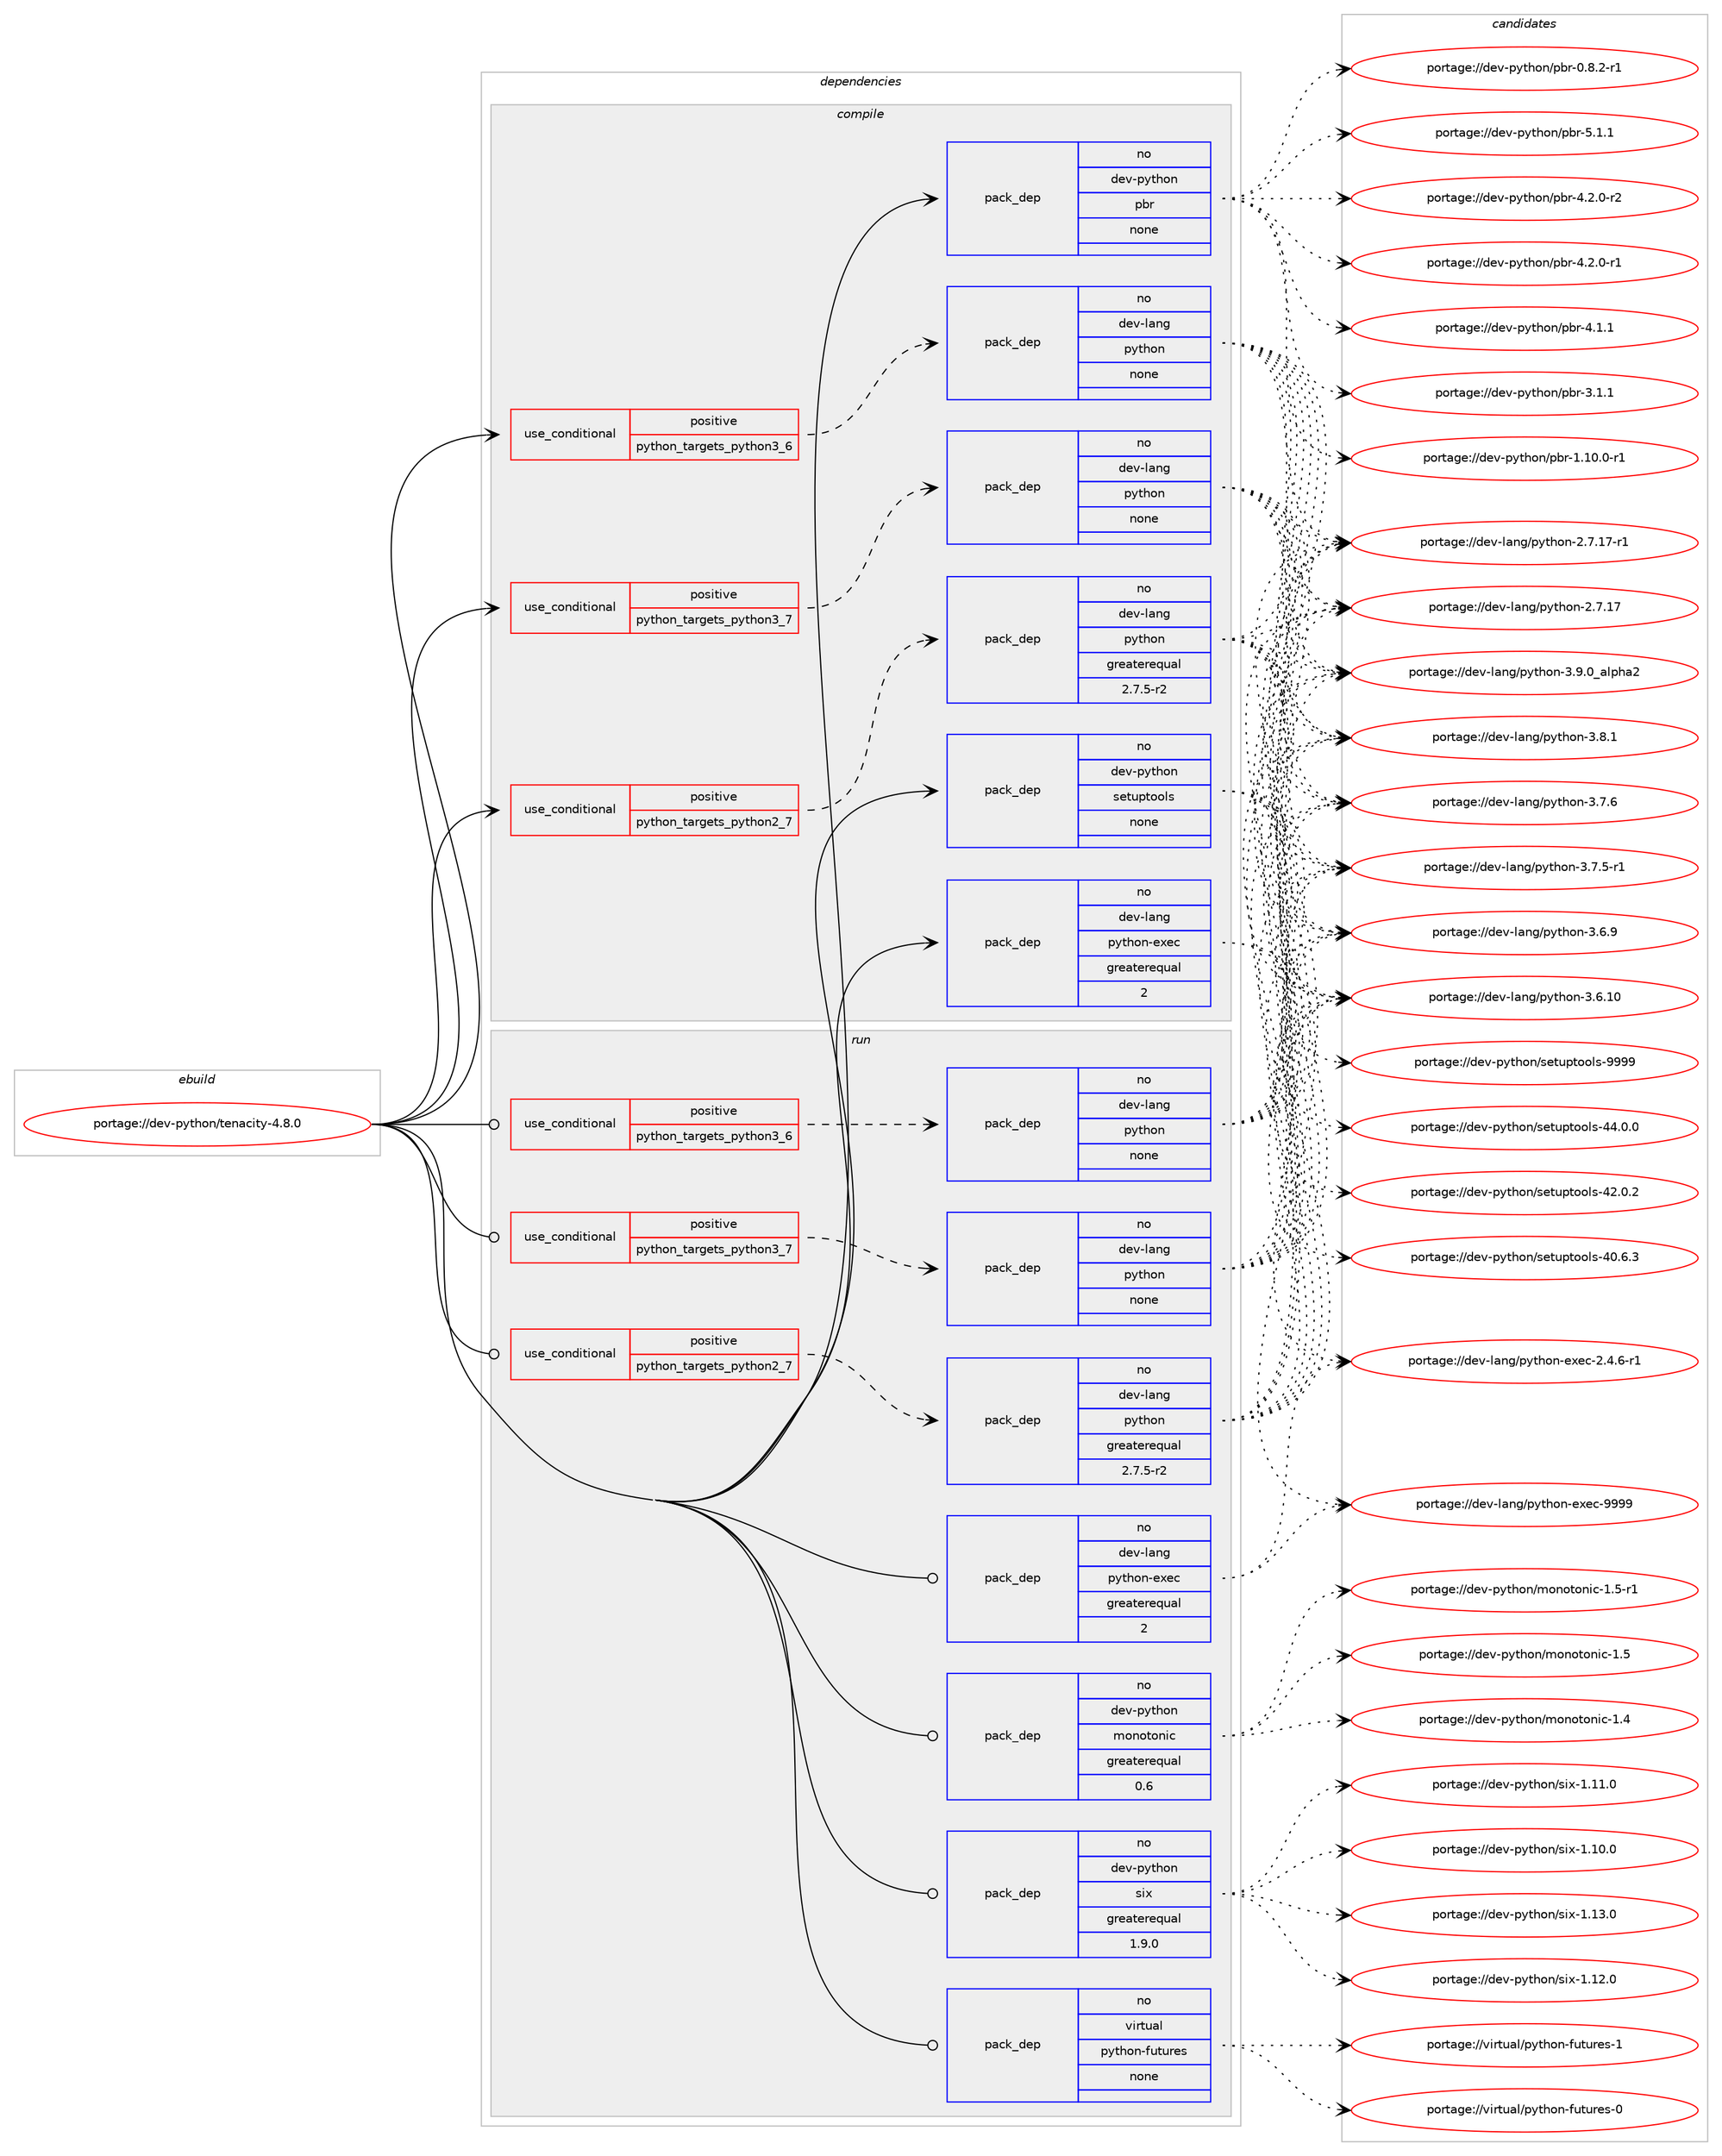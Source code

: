 digraph prolog {

# *************
# Graph options
# *************

newrank=true;
concentrate=true;
compound=true;
graph [rankdir=LR,fontname=Helvetica,fontsize=10,ranksep=1.5];#, ranksep=2.5, nodesep=0.2];
edge  [arrowhead=vee];
node  [fontname=Helvetica,fontsize=10];

# **********
# The ebuild
# **********

subgraph cluster_leftcol {
color=gray;
rank=same;
label=<<i>ebuild</i>>;
id [label="portage://dev-python/tenacity-4.8.0", color=red, width=4, href="../dev-python/tenacity-4.8.0.svg"];
}

# ****************
# The dependencies
# ****************

subgraph cluster_midcol {
color=gray;
label=<<i>dependencies</i>>;
subgraph cluster_compile {
fillcolor="#eeeeee";
style=filled;
label=<<i>compile</i>>;
subgraph cond104906 {
dependency422377 [label=<<TABLE BORDER="0" CELLBORDER="1" CELLSPACING="0" CELLPADDING="4"><TR><TD ROWSPAN="3" CELLPADDING="10">use_conditional</TD></TR><TR><TD>positive</TD></TR><TR><TD>python_targets_python2_7</TD></TR></TABLE>>, shape=none, color=red];
subgraph pack312574 {
dependency422378 [label=<<TABLE BORDER="0" CELLBORDER="1" CELLSPACING="0" CELLPADDING="4" WIDTH="220"><TR><TD ROWSPAN="6" CELLPADDING="30">pack_dep</TD></TR><TR><TD WIDTH="110">no</TD></TR><TR><TD>dev-lang</TD></TR><TR><TD>python</TD></TR><TR><TD>greaterequal</TD></TR><TR><TD>2.7.5-r2</TD></TR></TABLE>>, shape=none, color=blue];
}
dependency422377:e -> dependency422378:w [weight=20,style="dashed",arrowhead="vee"];
}
id:e -> dependency422377:w [weight=20,style="solid",arrowhead="vee"];
subgraph cond104907 {
dependency422379 [label=<<TABLE BORDER="0" CELLBORDER="1" CELLSPACING="0" CELLPADDING="4"><TR><TD ROWSPAN="3" CELLPADDING="10">use_conditional</TD></TR><TR><TD>positive</TD></TR><TR><TD>python_targets_python3_6</TD></TR></TABLE>>, shape=none, color=red];
subgraph pack312575 {
dependency422380 [label=<<TABLE BORDER="0" CELLBORDER="1" CELLSPACING="0" CELLPADDING="4" WIDTH="220"><TR><TD ROWSPAN="6" CELLPADDING="30">pack_dep</TD></TR><TR><TD WIDTH="110">no</TD></TR><TR><TD>dev-lang</TD></TR><TR><TD>python</TD></TR><TR><TD>none</TD></TR><TR><TD></TD></TR></TABLE>>, shape=none, color=blue];
}
dependency422379:e -> dependency422380:w [weight=20,style="dashed",arrowhead="vee"];
}
id:e -> dependency422379:w [weight=20,style="solid",arrowhead="vee"];
subgraph cond104908 {
dependency422381 [label=<<TABLE BORDER="0" CELLBORDER="1" CELLSPACING="0" CELLPADDING="4"><TR><TD ROWSPAN="3" CELLPADDING="10">use_conditional</TD></TR><TR><TD>positive</TD></TR><TR><TD>python_targets_python3_7</TD></TR></TABLE>>, shape=none, color=red];
subgraph pack312576 {
dependency422382 [label=<<TABLE BORDER="0" CELLBORDER="1" CELLSPACING="0" CELLPADDING="4" WIDTH="220"><TR><TD ROWSPAN="6" CELLPADDING="30">pack_dep</TD></TR><TR><TD WIDTH="110">no</TD></TR><TR><TD>dev-lang</TD></TR><TR><TD>python</TD></TR><TR><TD>none</TD></TR><TR><TD></TD></TR></TABLE>>, shape=none, color=blue];
}
dependency422381:e -> dependency422382:w [weight=20,style="dashed",arrowhead="vee"];
}
id:e -> dependency422381:w [weight=20,style="solid",arrowhead="vee"];
subgraph pack312577 {
dependency422383 [label=<<TABLE BORDER="0" CELLBORDER="1" CELLSPACING="0" CELLPADDING="4" WIDTH="220"><TR><TD ROWSPAN="6" CELLPADDING="30">pack_dep</TD></TR><TR><TD WIDTH="110">no</TD></TR><TR><TD>dev-lang</TD></TR><TR><TD>python-exec</TD></TR><TR><TD>greaterequal</TD></TR><TR><TD>2</TD></TR></TABLE>>, shape=none, color=blue];
}
id:e -> dependency422383:w [weight=20,style="solid",arrowhead="vee"];
subgraph pack312578 {
dependency422384 [label=<<TABLE BORDER="0" CELLBORDER="1" CELLSPACING="0" CELLPADDING="4" WIDTH="220"><TR><TD ROWSPAN="6" CELLPADDING="30">pack_dep</TD></TR><TR><TD WIDTH="110">no</TD></TR><TR><TD>dev-python</TD></TR><TR><TD>pbr</TD></TR><TR><TD>none</TD></TR><TR><TD></TD></TR></TABLE>>, shape=none, color=blue];
}
id:e -> dependency422384:w [weight=20,style="solid",arrowhead="vee"];
subgraph pack312579 {
dependency422385 [label=<<TABLE BORDER="0" CELLBORDER="1" CELLSPACING="0" CELLPADDING="4" WIDTH="220"><TR><TD ROWSPAN="6" CELLPADDING="30">pack_dep</TD></TR><TR><TD WIDTH="110">no</TD></TR><TR><TD>dev-python</TD></TR><TR><TD>setuptools</TD></TR><TR><TD>none</TD></TR><TR><TD></TD></TR></TABLE>>, shape=none, color=blue];
}
id:e -> dependency422385:w [weight=20,style="solid",arrowhead="vee"];
}
subgraph cluster_compileandrun {
fillcolor="#eeeeee";
style=filled;
label=<<i>compile and run</i>>;
}
subgraph cluster_run {
fillcolor="#eeeeee";
style=filled;
label=<<i>run</i>>;
subgraph cond104909 {
dependency422386 [label=<<TABLE BORDER="0" CELLBORDER="1" CELLSPACING="0" CELLPADDING="4"><TR><TD ROWSPAN="3" CELLPADDING="10">use_conditional</TD></TR><TR><TD>positive</TD></TR><TR><TD>python_targets_python2_7</TD></TR></TABLE>>, shape=none, color=red];
subgraph pack312580 {
dependency422387 [label=<<TABLE BORDER="0" CELLBORDER="1" CELLSPACING="0" CELLPADDING="4" WIDTH="220"><TR><TD ROWSPAN="6" CELLPADDING="30">pack_dep</TD></TR><TR><TD WIDTH="110">no</TD></TR><TR><TD>dev-lang</TD></TR><TR><TD>python</TD></TR><TR><TD>greaterequal</TD></TR><TR><TD>2.7.5-r2</TD></TR></TABLE>>, shape=none, color=blue];
}
dependency422386:e -> dependency422387:w [weight=20,style="dashed",arrowhead="vee"];
}
id:e -> dependency422386:w [weight=20,style="solid",arrowhead="odot"];
subgraph cond104910 {
dependency422388 [label=<<TABLE BORDER="0" CELLBORDER="1" CELLSPACING="0" CELLPADDING="4"><TR><TD ROWSPAN="3" CELLPADDING="10">use_conditional</TD></TR><TR><TD>positive</TD></TR><TR><TD>python_targets_python3_6</TD></TR></TABLE>>, shape=none, color=red];
subgraph pack312581 {
dependency422389 [label=<<TABLE BORDER="0" CELLBORDER="1" CELLSPACING="0" CELLPADDING="4" WIDTH="220"><TR><TD ROWSPAN="6" CELLPADDING="30">pack_dep</TD></TR><TR><TD WIDTH="110">no</TD></TR><TR><TD>dev-lang</TD></TR><TR><TD>python</TD></TR><TR><TD>none</TD></TR><TR><TD></TD></TR></TABLE>>, shape=none, color=blue];
}
dependency422388:e -> dependency422389:w [weight=20,style="dashed",arrowhead="vee"];
}
id:e -> dependency422388:w [weight=20,style="solid",arrowhead="odot"];
subgraph cond104911 {
dependency422390 [label=<<TABLE BORDER="0" CELLBORDER="1" CELLSPACING="0" CELLPADDING="4"><TR><TD ROWSPAN="3" CELLPADDING="10">use_conditional</TD></TR><TR><TD>positive</TD></TR><TR><TD>python_targets_python3_7</TD></TR></TABLE>>, shape=none, color=red];
subgraph pack312582 {
dependency422391 [label=<<TABLE BORDER="0" CELLBORDER="1" CELLSPACING="0" CELLPADDING="4" WIDTH="220"><TR><TD ROWSPAN="6" CELLPADDING="30">pack_dep</TD></TR><TR><TD WIDTH="110">no</TD></TR><TR><TD>dev-lang</TD></TR><TR><TD>python</TD></TR><TR><TD>none</TD></TR><TR><TD></TD></TR></TABLE>>, shape=none, color=blue];
}
dependency422390:e -> dependency422391:w [weight=20,style="dashed",arrowhead="vee"];
}
id:e -> dependency422390:w [weight=20,style="solid",arrowhead="odot"];
subgraph pack312583 {
dependency422392 [label=<<TABLE BORDER="0" CELLBORDER="1" CELLSPACING="0" CELLPADDING="4" WIDTH="220"><TR><TD ROWSPAN="6" CELLPADDING="30">pack_dep</TD></TR><TR><TD WIDTH="110">no</TD></TR><TR><TD>dev-lang</TD></TR><TR><TD>python-exec</TD></TR><TR><TD>greaterequal</TD></TR><TR><TD>2</TD></TR></TABLE>>, shape=none, color=blue];
}
id:e -> dependency422392:w [weight=20,style="solid",arrowhead="odot"];
subgraph pack312584 {
dependency422393 [label=<<TABLE BORDER="0" CELLBORDER="1" CELLSPACING="0" CELLPADDING="4" WIDTH="220"><TR><TD ROWSPAN="6" CELLPADDING="30">pack_dep</TD></TR><TR><TD WIDTH="110">no</TD></TR><TR><TD>dev-python</TD></TR><TR><TD>monotonic</TD></TR><TR><TD>greaterequal</TD></TR><TR><TD>0.6</TD></TR></TABLE>>, shape=none, color=blue];
}
id:e -> dependency422393:w [weight=20,style="solid",arrowhead="odot"];
subgraph pack312585 {
dependency422394 [label=<<TABLE BORDER="0" CELLBORDER="1" CELLSPACING="0" CELLPADDING="4" WIDTH="220"><TR><TD ROWSPAN="6" CELLPADDING="30">pack_dep</TD></TR><TR><TD WIDTH="110">no</TD></TR><TR><TD>dev-python</TD></TR><TR><TD>six</TD></TR><TR><TD>greaterequal</TD></TR><TR><TD>1.9.0</TD></TR></TABLE>>, shape=none, color=blue];
}
id:e -> dependency422394:w [weight=20,style="solid",arrowhead="odot"];
subgraph pack312586 {
dependency422395 [label=<<TABLE BORDER="0" CELLBORDER="1" CELLSPACING="0" CELLPADDING="4" WIDTH="220"><TR><TD ROWSPAN="6" CELLPADDING="30">pack_dep</TD></TR><TR><TD WIDTH="110">no</TD></TR><TR><TD>virtual</TD></TR><TR><TD>python-futures</TD></TR><TR><TD>none</TD></TR><TR><TD></TD></TR></TABLE>>, shape=none, color=blue];
}
id:e -> dependency422395:w [weight=20,style="solid",arrowhead="odot"];
}
}

# **************
# The candidates
# **************

subgraph cluster_choices {
rank=same;
color=gray;
label=<<i>candidates</i>>;

subgraph choice312574 {
color=black;
nodesep=1;
choice10010111845108971101034711212111610411111045514657464895971081121049750 [label="portage://dev-lang/python-3.9.0_alpha2", color=red, width=4,href="../dev-lang/python-3.9.0_alpha2.svg"];
choice100101118451089711010347112121116104111110455146564649 [label="portage://dev-lang/python-3.8.1", color=red, width=4,href="../dev-lang/python-3.8.1.svg"];
choice100101118451089711010347112121116104111110455146554654 [label="portage://dev-lang/python-3.7.6", color=red, width=4,href="../dev-lang/python-3.7.6.svg"];
choice1001011184510897110103471121211161041111104551465546534511449 [label="portage://dev-lang/python-3.7.5-r1", color=red, width=4,href="../dev-lang/python-3.7.5-r1.svg"];
choice100101118451089711010347112121116104111110455146544657 [label="portage://dev-lang/python-3.6.9", color=red, width=4,href="../dev-lang/python-3.6.9.svg"];
choice10010111845108971101034711212111610411111045514654464948 [label="portage://dev-lang/python-3.6.10", color=red, width=4,href="../dev-lang/python-3.6.10.svg"];
choice100101118451089711010347112121116104111110455046554649554511449 [label="portage://dev-lang/python-2.7.17-r1", color=red, width=4,href="../dev-lang/python-2.7.17-r1.svg"];
choice10010111845108971101034711212111610411111045504655464955 [label="portage://dev-lang/python-2.7.17", color=red, width=4,href="../dev-lang/python-2.7.17.svg"];
dependency422378:e -> choice10010111845108971101034711212111610411111045514657464895971081121049750:w [style=dotted,weight="100"];
dependency422378:e -> choice100101118451089711010347112121116104111110455146564649:w [style=dotted,weight="100"];
dependency422378:e -> choice100101118451089711010347112121116104111110455146554654:w [style=dotted,weight="100"];
dependency422378:e -> choice1001011184510897110103471121211161041111104551465546534511449:w [style=dotted,weight="100"];
dependency422378:e -> choice100101118451089711010347112121116104111110455146544657:w [style=dotted,weight="100"];
dependency422378:e -> choice10010111845108971101034711212111610411111045514654464948:w [style=dotted,weight="100"];
dependency422378:e -> choice100101118451089711010347112121116104111110455046554649554511449:w [style=dotted,weight="100"];
dependency422378:e -> choice10010111845108971101034711212111610411111045504655464955:w [style=dotted,weight="100"];
}
subgraph choice312575 {
color=black;
nodesep=1;
choice10010111845108971101034711212111610411111045514657464895971081121049750 [label="portage://dev-lang/python-3.9.0_alpha2", color=red, width=4,href="../dev-lang/python-3.9.0_alpha2.svg"];
choice100101118451089711010347112121116104111110455146564649 [label="portage://dev-lang/python-3.8.1", color=red, width=4,href="../dev-lang/python-3.8.1.svg"];
choice100101118451089711010347112121116104111110455146554654 [label="portage://dev-lang/python-3.7.6", color=red, width=4,href="../dev-lang/python-3.7.6.svg"];
choice1001011184510897110103471121211161041111104551465546534511449 [label="portage://dev-lang/python-3.7.5-r1", color=red, width=4,href="../dev-lang/python-3.7.5-r1.svg"];
choice100101118451089711010347112121116104111110455146544657 [label="portage://dev-lang/python-3.6.9", color=red, width=4,href="../dev-lang/python-3.6.9.svg"];
choice10010111845108971101034711212111610411111045514654464948 [label="portage://dev-lang/python-3.6.10", color=red, width=4,href="../dev-lang/python-3.6.10.svg"];
choice100101118451089711010347112121116104111110455046554649554511449 [label="portage://dev-lang/python-2.7.17-r1", color=red, width=4,href="../dev-lang/python-2.7.17-r1.svg"];
choice10010111845108971101034711212111610411111045504655464955 [label="portage://dev-lang/python-2.7.17", color=red, width=4,href="../dev-lang/python-2.7.17.svg"];
dependency422380:e -> choice10010111845108971101034711212111610411111045514657464895971081121049750:w [style=dotted,weight="100"];
dependency422380:e -> choice100101118451089711010347112121116104111110455146564649:w [style=dotted,weight="100"];
dependency422380:e -> choice100101118451089711010347112121116104111110455146554654:w [style=dotted,weight="100"];
dependency422380:e -> choice1001011184510897110103471121211161041111104551465546534511449:w [style=dotted,weight="100"];
dependency422380:e -> choice100101118451089711010347112121116104111110455146544657:w [style=dotted,weight="100"];
dependency422380:e -> choice10010111845108971101034711212111610411111045514654464948:w [style=dotted,weight="100"];
dependency422380:e -> choice100101118451089711010347112121116104111110455046554649554511449:w [style=dotted,weight="100"];
dependency422380:e -> choice10010111845108971101034711212111610411111045504655464955:w [style=dotted,weight="100"];
}
subgraph choice312576 {
color=black;
nodesep=1;
choice10010111845108971101034711212111610411111045514657464895971081121049750 [label="portage://dev-lang/python-3.9.0_alpha2", color=red, width=4,href="../dev-lang/python-3.9.0_alpha2.svg"];
choice100101118451089711010347112121116104111110455146564649 [label="portage://dev-lang/python-3.8.1", color=red, width=4,href="../dev-lang/python-3.8.1.svg"];
choice100101118451089711010347112121116104111110455146554654 [label="portage://dev-lang/python-3.7.6", color=red, width=4,href="../dev-lang/python-3.7.6.svg"];
choice1001011184510897110103471121211161041111104551465546534511449 [label="portage://dev-lang/python-3.7.5-r1", color=red, width=4,href="../dev-lang/python-3.7.5-r1.svg"];
choice100101118451089711010347112121116104111110455146544657 [label="portage://dev-lang/python-3.6.9", color=red, width=4,href="../dev-lang/python-3.6.9.svg"];
choice10010111845108971101034711212111610411111045514654464948 [label="portage://dev-lang/python-3.6.10", color=red, width=4,href="../dev-lang/python-3.6.10.svg"];
choice100101118451089711010347112121116104111110455046554649554511449 [label="portage://dev-lang/python-2.7.17-r1", color=red, width=4,href="../dev-lang/python-2.7.17-r1.svg"];
choice10010111845108971101034711212111610411111045504655464955 [label="portage://dev-lang/python-2.7.17", color=red, width=4,href="../dev-lang/python-2.7.17.svg"];
dependency422382:e -> choice10010111845108971101034711212111610411111045514657464895971081121049750:w [style=dotted,weight="100"];
dependency422382:e -> choice100101118451089711010347112121116104111110455146564649:w [style=dotted,weight="100"];
dependency422382:e -> choice100101118451089711010347112121116104111110455146554654:w [style=dotted,weight="100"];
dependency422382:e -> choice1001011184510897110103471121211161041111104551465546534511449:w [style=dotted,weight="100"];
dependency422382:e -> choice100101118451089711010347112121116104111110455146544657:w [style=dotted,weight="100"];
dependency422382:e -> choice10010111845108971101034711212111610411111045514654464948:w [style=dotted,weight="100"];
dependency422382:e -> choice100101118451089711010347112121116104111110455046554649554511449:w [style=dotted,weight="100"];
dependency422382:e -> choice10010111845108971101034711212111610411111045504655464955:w [style=dotted,weight="100"];
}
subgraph choice312577 {
color=black;
nodesep=1;
choice10010111845108971101034711212111610411111045101120101994557575757 [label="portage://dev-lang/python-exec-9999", color=red, width=4,href="../dev-lang/python-exec-9999.svg"];
choice10010111845108971101034711212111610411111045101120101994550465246544511449 [label="portage://dev-lang/python-exec-2.4.6-r1", color=red, width=4,href="../dev-lang/python-exec-2.4.6-r1.svg"];
dependency422383:e -> choice10010111845108971101034711212111610411111045101120101994557575757:w [style=dotted,weight="100"];
dependency422383:e -> choice10010111845108971101034711212111610411111045101120101994550465246544511449:w [style=dotted,weight="100"];
}
subgraph choice312578 {
color=black;
nodesep=1;
choice100101118451121211161041111104711298114455346494649 [label="portage://dev-python/pbr-5.1.1", color=red, width=4,href="../dev-python/pbr-5.1.1.svg"];
choice1001011184511212111610411111047112981144552465046484511450 [label="portage://dev-python/pbr-4.2.0-r2", color=red, width=4,href="../dev-python/pbr-4.2.0-r2.svg"];
choice1001011184511212111610411111047112981144552465046484511449 [label="portage://dev-python/pbr-4.2.0-r1", color=red, width=4,href="../dev-python/pbr-4.2.0-r1.svg"];
choice100101118451121211161041111104711298114455246494649 [label="portage://dev-python/pbr-4.1.1", color=red, width=4,href="../dev-python/pbr-4.1.1.svg"];
choice100101118451121211161041111104711298114455146494649 [label="portage://dev-python/pbr-3.1.1", color=red, width=4,href="../dev-python/pbr-3.1.1.svg"];
choice100101118451121211161041111104711298114454946494846484511449 [label="portage://dev-python/pbr-1.10.0-r1", color=red, width=4,href="../dev-python/pbr-1.10.0-r1.svg"];
choice1001011184511212111610411111047112981144548465646504511449 [label="portage://dev-python/pbr-0.8.2-r1", color=red, width=4,href="../dev-python/pbr-0.8.2-r1.svg"];
dependency422384:e -> choice100101118451121211161041111104711298114455346494649:w [style=dotted,weight="100"];
dependency422384:e -> choice1001011184511212111610411111047112981144552465046484511450:w [style=dotted,weight="100"];
dependency422384:e -> choice1001011184511212111610411111047112981144552465046484511449:w [style=dotted,weight="100"];
dependency422384:e -> choice100101118451121211161041111104711298114455246494649:w [style=dotted,weight="100"];
dependency422384:e -> choice100101118451121211161041111104711298114455146494649:w [style=dotted,weight="100"];
dependency422384:e -> choice100101118451121211161041111104711298114454946494846484511449:w [style=dotted,weight="100"];
dependency422384:e -> choice1001011184511212111610411111047112981144548465646504511449:w [style=dotted,weight="100"];
}
subgraph choice312579 {
color=black;
nodesep=1;
choice10010111845112121116104111110471151011161171121161111111081154557575757 [label="portage://dev-python/setuptools-9999", color=red, width=4,href="../dev-python/setuptools-9999.svg"];
choice100101118451121211161041111104711510111611711211611111110811545525246484648 [label="portage://dev-python/setuptools-44.0.0", color=red, width=4,href="../dev-python/setuptools-44.0.0.svg"];
choice100101118451121211161041111104711510111611711211611111110811545525046484650 [label="portage://dev-python/setuptools-42.0.2", color=red, width=4,href="../dev-python/setuptools-42.0.2.svg"];
choice100101118451121211161041111104711510111611711211611111110811545524846544651 [label="portage://dev-python/setuptools-40.6.3", color=red, width=4,href="../dev-python/setuptools-40.6.3.svg"];
dependency422385:e -> choice10010111845112121116104111110471151011161171121161111111081154557575757:w [style=dotted,weight="100"];
dependency422385:e -> choice100101118451121211161041111104711510111611711211611111110811545525246484648:w [style=dotted,weight="100"];
dependency422385:e -> choice100101118451121211161041111104711510111611711211611111110811545525046484650:w [style=dotted,weight="100"];
dependency422385:e -> choice100101118451121211161041111104711510111611711211611111110811545524846544651:w [style=dotted,weight="100"];
}
subgraph choice312580 {
color=black;
nodesep=1;
choice10010111845108971101034711212111610411111045514657464895971081121049750 [label="portage://dev-lang/python-3.9.0_alpha2", color=red, width=4,href="../dev-lang/python-3.9.0_alpha2.svg"];
choice100101118451089711010347112121116104111110455146564649 [label="portage://dev-lang/python-3.8.1", color=red, width=4,href="../dev-lang/python-3.8.1.svg"];
choice100101118451089711010347112121116104111110455146554654 [label="portage://dev-lang/python-3.7.6", color=red, width=4,href="../dev-lang/python-3.7.6.svg"];
choice1001011184510897110103471121211161041111104551465546534511449 [label="portage://dev-lang/python-3.7.5-r1", color=red, width=4,href="../dev-lang/python-3.7.5-r1.svg"];
choice100101118451089711010347112121116104111110455146544657 [label="portage://dev-lang/python-3.6.9", color=red, width=4,href="../dev-lang/python-3.6.9.svg"];
choice10010111845108971101034711212111610411111045514654464948 [label="portage://dev-lang/python-3.6.10", color=red, width=4,href="../dev-lang/python-3.6.10.svg"];
choice100101118451089711010347112121116104111110455046554649554511449 [label="portage://dev-lang/python-2.7.17-r1", color=red, width=4,href="../dev-lang/python-2.7.17-r1.svg"];
choice10010111845108971101034711212111610411111045504655464955 [label="portage://dev-lang/python-2.7.17", color=red, width=4,href="../dev-lang/python-2.7.17.svg"];
dependency422387:e -> choice10010111845108971101034711212111610411111045514657464895971081121049750:w [style=dotted,weight="100"];
dependency422387:e -> choice100101118451089711010347112121116104111110455146564649:w [style=dotted,weight="100"];
dependency422387:e -> choice100101118451089711010347112121116104111110455146554654:w [style=dotted,weight="100"];
dependency422387:e -> choice1001011184510897110103471121211161041111104551465546534511449:w [style=dotted,weight="100"];
dependency422387:e -> choice100101118451089711010347112121116104111110455146544657:w [style=dotted,weight="100"];
dependency422387:e -> choice10010111845108971101034711212111610411111045514654464948:w [style=dotted,weight="100"];
dependency422387:e -> choice100101118451089711010347112121116104111110455046554649554511449:w [style=dotted,weight="100"];
dependency422387:e -> choice10010111845108971101034711212111610411111045504655464955:w [style=dotted,weight="100"];
}
subgraph choice312581 {
color=black;
nodesep=1;
choice10010111845108971101034711212111610411111045514657464895971081121049750 [label="portage://dev-lang/python-3.9.0_alpha2", color=red, width=4,href="../dev-lang/python-3.9.0_alpha2.svg"];
choice100101118451089711010347112121116104111110455146564649 [label="portage://dev-lang/python-3.8.1", color=red, width=4,href="../dev-lang/python-3.8.1.svg"];
choice100101118451089711010347112121116104111110455146554654 [label="portage://dev-lang/python-3.7.6", color=red, width=4,href="../dev-lang/python-3.7.6.svg"];
choice1001011184510897110103471121211161041111104551465546534511449 [label="portage://dev-lang/python-3.7.5-r1", color=red, width=4,href="../dev-lang/python-3.7.5-r1.svg"];
choice100101118451089711010347112121116104111110455146544657 [label="portage://dev-lang/python-3.6.9", color=red, width=4,href="../dev-lang/python-3.6.9.svg"];
choice10010111845108971101034711212111610411111045514654464948 [label="portage://dev-lang/python-3.6.10", color=red, width=4,href="../dev-lang/python-3.6.10.svg"];
choice100101118451089711010347112121116104111110455046554649554511449 [label="portage://dev-lang/python-2.7.17-r1", color=red, width=4,href="../dev-lang/python-2.7.17-r1.svg"];
choice10010111845108971101034711212111610411111045504655464955 [label="portage://dev-lang/python-2.7.17", color=red, width=4,href="../dev-lang/python-2.7.17.svg"];
dependency422389:e -> choice10010111845108971101034711212111610411111045514657464895971081121049750:w [style=dotted,weight="100"];
dependency422389:e -> choice100101118451089711010347112121116104111110455146564649:w [style=dotted,weight="100"];
dependency422389:e -> choice100101118451089711010347112121116104111110455146554654:w [style=dotted,weight="100"];
dependency422389:e -> choice1001011184510897110103471121211161041111104551465546534511449:w [style=dotted,weight="100"];
dependency422389:e -> choice100101118451089711010347112121116104111110455146544657:w [style=dotted,weight="100"];
dependency422389:e -> choice10010111845108971101034711212111610411111045514654464948:w [style=dotted,weight="100"];
dependency422389:e -> choice100101118451089711010347112121116104111110455046554649554511449:w [style=dotted,weight="100"];
dependency422389:e -> choice10010111845108971101034711212111610411111045504655464955:w [style=dotted,weight="100"];
}
subgraph choice312582 {
color=black;
nodesep=1;
choice10010111845108971101034711212111610411111045514657464895971081121049750 [label="portage://dev-lang/python-3.9.0_alpha2", color=red, width=4,href="../dev-lang/python-3.9.0_alpha2.svg"];
choice100101118451089711010347112121116104111110455146564649 [label="portage://dev-lang/python-3.8.1", color=red, width=4,href="../dev-lang/python-3.8.1.svg"];
choice100101118451089711010347112121116104111110455146554654 [label="portage://dev-lang/python-3.7.6", color=red, width=4,href="../dev-lang/python-3.7.6.svg"];
choice1001011184510897110103471121211161041111104551465546534511449 [label="portage://dev-lang/python-3.7.5-r1", color=red, width=4,href="../dev-lang/python-3.7.5-r1.svg"];
choice100101118451089711010347112121116104111110455146544657 [label="portage://dev-lang/python-3.6.9", color=red, width=4,href="../dev-lang/python-3.6.9.svg"];
choice10010111845108971101034711212111610411111045514654464948 [label="portage://dev-lang/python-3.6.10", color=red, width=4,href="../dev-lang/python-3.6.10.svg"];
choice100101118451089711010347112121116104111110455046554649554511449 [label="portage://dev-lang/python-2.7.17-r1", color=red, width=4,href="../dev-lang/python-2.7.17-r1.svg"];
choice10010111845108971101034711212111610411111045504655464955 [label="portage://dev-lang/python-2.7.17", color=red, width=4,href="../dev-lang/python-2.7.17.svg"];
dependency422391:e -> choice10010111845108971101034711212111610411111045514657464895971081121049750:w [style=dotted,weight="100"];
dependency422391:e -> choice100101118451089711010347112121116104111110455146564649:w [style=dotted,weight="100"];
dependency422391:e -> choice100101118451089711010347112121116104111110455146554654:w [style=dotted,weight="100"];
dependency422391:e -> choice1001011184510897110103471121211161041111104551465546534511449:w [style=dotted,weight="100"];
dependency422391:e -> choice100101118451089711010347112121116104111110455146544657:w [style=dotted,weight="100"];
dependency422391:e -> choice10010111845108971101034711212111610411111045514654464948:w [style=dotted,weight="100"];
dependency422391:e -> choice100101118451089711010347112121116104111110455046554649554511449:w [style=dotted,weight="100"];
dependency422391:e -> choice10010111845108971101034711212111610411111045504655464955:w [style=dotted,weight="100"];
}
subgraph choice312583 {
color=black;
nodesep=1;
choice10010111845108971101034711212111610411111045101120101994557575757 [label="portage://dev-lang/python-exec-9999", color=red, width=4,href="../dev-lang/python-exec-9999.svg"];
choice10010111845108971101034711212111610411111045101120101994550465246544511449 [label="portage://dev-lang/python-exec-2.4.6-r1", color=red, width=4,href="../dev-lang/python-exec-2.4.6-r1.svg"];
dependency422392:e -> choice10010111845108971101034711212111610411111045101120101994557575757:w [style=dotted,weight="100"];
dependency422392:e -> choice10010111845108971101034711212111610411111045101120101994550465246544511449:w [style=dotted,weight="100"];
}
subgraph choice312584 {
color=black;
nodesep=1;
choice100101118451121211161041111104710911111011111611111010599454946534511449 [label="portage://dev-python/monotonic-1.5-r1", color=red, width=4,href="../dev-python/monotonic-1.5-r1.svg"];
choice10010111845112121116104111110471091111101111161111101059945494653 [label="portage://dev-python/monotonic-1.5", color=red, width=4,href="../dev-python/monotonic-1.5.svg"];
choice10010111845112121116104111110471091111101111161111101059945494652 [label="portage://dev-python/monotonic-1.4", color=red, width=4,href="../dev-python/monotonic-1.4.svg"];
dependency422393:e -> choice100101118451121211161041111104710911111011111611111010599454946534511449:w [style=dotted,weight="100"];
dependency422393:e -> choice10010111845112121116104111110471091111101111161111101059945494653:w [style=dotted,weight="100"];
dependency422393:e -> choice10010111845112121116104111110471091111101111161111101059945494652:w [style=dotted,weight="100"];
}
subgraph choice312585 {
color=black;
nodesep=1;
choice100101118451121211161041111104711510512045494649514648 [label="portage://dev-python/six-1.13.0", color=red, width=4,href="../dev-python/six-1.13.0.svg"];
choice100101118451121211161041111104711510512045494649504648 [label="portage://dev-python/six-1.12.0", color=red, width=4,href="../dev-python/six-1.12.0.svg"];
choice100101118451121211161041111104711510512045494649494648 [label="portage://dev-python/six-1.11.0", color=red, width=4,href="../dev-python/six-1.11.0.svg"];
choice100101118451121211161041111104711510512045494649484648 [label="portage://dev-python/six-1.10.0", color=red, width=4,href="../dev-python/six-1.10.0.svg"];
dependency422394:e -> choice100101118451121211161041111104711510512045494649514648:w [style=dotted,weight="100"];
dependency422394:e -> choice100101118451121211161041111104711510512045494649504648:w [style=dotted,weight="100"];
dependency422394:e -> choice100101118451121211161041111104711510512045494649494648:w [style=dotted,weight="100"];
dependency422394:e -> choice100101118451121211161041111104711510512045494649484648:w [style=dotted,weight="100"];
}
subgraph choice312586 {
color=black;
nodesep=1;
choice1181051141161179710847112121116104111110451021171161171141011154549 [label="portage://virtual/python-futures-1", color=red, width=4,href="../virtual/python-futures-1.svg"];
choice1181051141161179710847112121116104111110451021171161171141011154548 [label="portage://virtual/python-futures-0", color=red, width=4,href="../virtual/python-futures-0.svg"];
dependency422395:e -> choice1181051141161179710847112121116104111110451021171161171141011154549:w [style=dotted,weight="100"];
dependency422395:e -> choice1181051141161179710847112121116104111110451021171161171141011154548:w [style=dotted,weight="100"];
}
}

}
